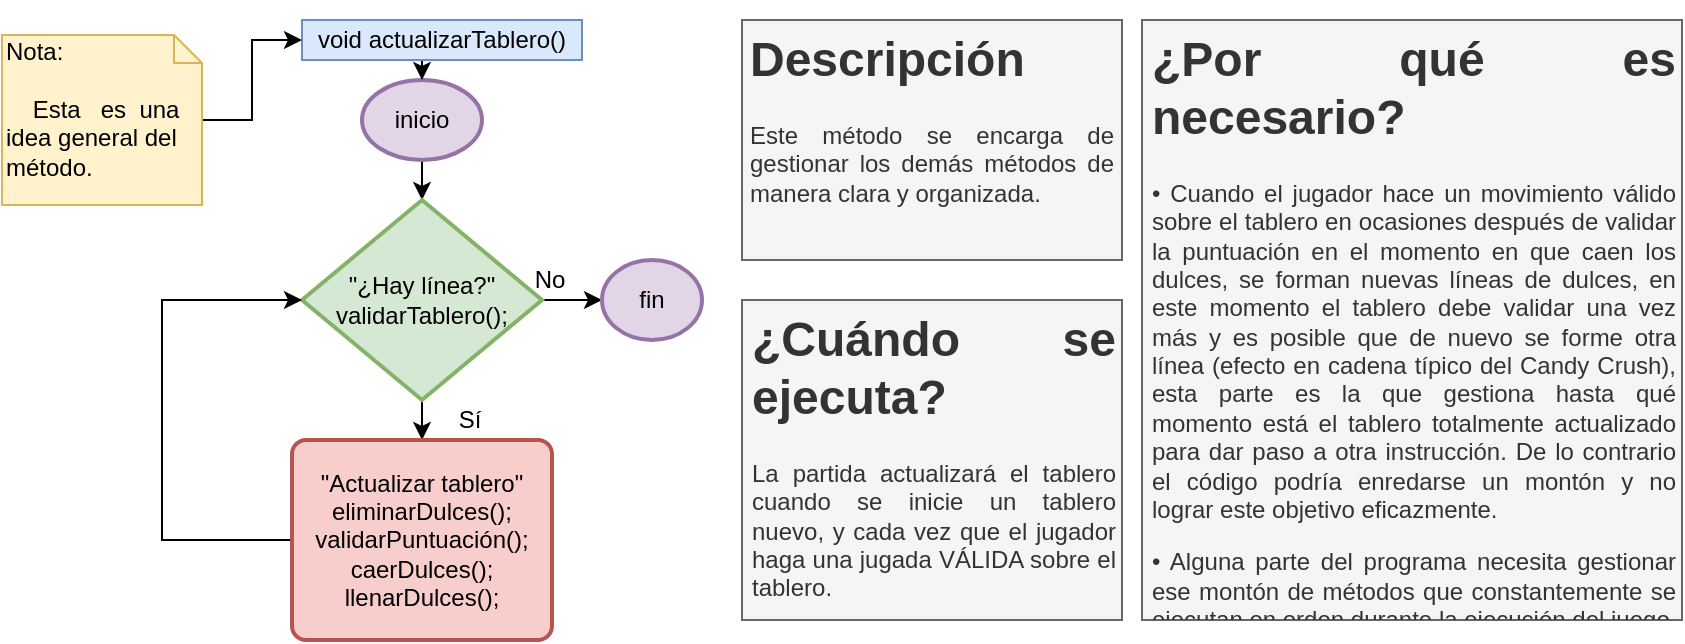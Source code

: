 <mxfile version="13.2.3" type="device"><diagram id="zWAvLxQs5YzUj5vo1nKC" name="Page-1"><mxGraphModel dx="1135" dy="439" grid="1" gridSize="10" guides="1" tooltips="1" connect="1" arrows="1" fold="1" page="1" pageScale="1" pageWidth="827" pageHeight="1169" math="0" shadow="0"><root><mxCell id="0"/><mxCell id="1" parent="0"/><mxCell id="nCKwuROosJo432wL5TP2-6" style="edgeStyle=orthogonalEdgeStyle;rounded=0;orthogonalLoop=1;jettySize=auto;html=1;exitX=0.5;exitY=1;exitDx=0;exitDy=0;exitPerimeter=0;entryX=0.5;entryY=0;entryDx=0;entryDy=0;entryPerimeter=0;" edge="1" parent="1" source="nCKwuROosJo432wL5TP2-2" target="nCKwuROosJo432wL5TP2-3"><mxGeometry relative="1" as="geometry"/></mxCell><mxCell id="nCKwuROosJo432wL5TP2-2" value="inicio" style="strokeWidth=2;html=1;shape=mxgraph.flowchart.start_1;whiteSpace=wrap;fillColor=#e1d5e7;strokeColor=#9673a6;" vertex="1" parent="1"><mxGeometry x="190" y="70" width="60" height="40" as="geometry"/></mxCell><mxCell id="nCKwuROosJo432wL5TP2-7" style="edgeStyle=orthogonalEdgeStyle;rounded=0;orthogonalLoop=1;jettySize=auto;html=1;exitX=0.5;exitY=1;exitDx=0;exitDy=0;exitPerimeter=0;entryX=0.5;entryY=0;entryDx=0;entryDy=0;" edge="1" parent="1" source="nCKwuROosJo432wL5TP2-3" target="nCKwuROosJo432wL5TP2-5"><mxGeometry relative="1" as="geometry"/></mxCell><mxCell id="nCKwuROosJo432wL5TP2-8" style="edgeStyle=orthogonalEdgeStyle;rounded=0;orthogonalLoop=1;jettySize=auto;html=1;" edge="1" parent="1" source="nCKwuROosJo432wL5TP2-3" target="nCKwuROosJo432wL5TP2-4"><mxGeometry relative="1" as="geometry"/></mxCell><mxCell id="nCKwuROosJo432wL5TP2-3" value="&quot;¿Hay línea?&quot;&lt;br&gt;validarTablero();" style="strokeWidth=2;html=1;shape=mxgraph.flowchart.decision;whiteSpace=wrap;fillColor=#d5e8d4;strokeColor=#82b366;" vertex="1" parent="1"><mxGeometry x="160" y="130" width="120" height="100" as="geometry"/></mxCell><mxCell id="nCKwuROosJo432wL5TP2-4" value="fin" style="strokeWidth=2;html=1;shape=mxgraph.flowchart.start_1;whiteSpace=wrap;fillColor=#e1d5e7;strokeColor=#9673a6;" vertex="1" parent="1"><mxGeometry x="310" y="160" width="50" height="40" as="geometry"/></mxCell><mxCell id="nCKwuROosJo432wL5TP2-9" style="edgeStyle=orthogonalEdgeStyle;rounded=0;orthogonalLoop=1;jettySize=auto;html=1;" edge="1" parent="1" source="nCKwuROosJo432wL5TP2-5" target="nCKwuROosJo432wL5TP2-3"><mxGeometry relative="1" as="geometry"><Array as="points"><mxPoint x="90" y="300"/><mxPoint x="90" y="180"/></Array></mxGeometry></mxCell><mxCell id="nCKwuROosJo432wL5TP2-5" value="&quot;Actualizar tablero&quot;&lt;br&gt;eliminarDulces();&lt;br&gt;validarPuntuación();&lt;br&gt;caerDulces();&lt;br&gt;llenarDulces();" style="rounded=1;whiteSpace=wrap;html=1;absoluteArcSize=1;arcSize=14;strokeWidth=2;fillColor=#f8cecc;strokeColor=#b85450;" vertex="1" parent="1"><mxGeometry x="155" y="250" width="130" height="100" as="geometry"/></mxCell><mxCell id="nCKwuROosJo432wL5TP2-10" value="No" style="text;html=1;strokeColor=none;fillColor=none;align=center;verticalAlign=middle;whiteSpace=wrap;rounded=0;" vertex="1" parent="1"><mxGeometry x="264" y="160" width="40" height="20" as="geometry"/></mxCell><mxCell id="nCKwuROosJo432wL5TP2-11" value="Sí" style="text;html=1;strokeColor=none;fillColor=none;align=center;verticalAlign=middle;whiteSpace=wrap;rounded=0;" vertex="1" parent="1"><mxGeometry x="224" y="230" width="40" height="20" as="geometry"/></mxCell><mxCell id="nCKwuROosJo432wL5TP2-17" style="edgeStyle=orthogonalEdgeStyle;rounded=0;orthogonalLoop=1;jettySize=auto;html=1;exitX=0.5;exitY=1;exitDx=0;exitDy=0;entryX=0.5;entryY=0;entryDx=0;entryDy=0;entryPerimeter=0;" edge="1" parent="1" source="nCKwuROosJo432wL5TP2-12" target="nCKwuROosJo432wL5TP2-2"><mxGeometry relative="1" as="geometry"/></mxCell><mxCell id="nCKwuROosJo432wL5TP2-12" value="void actualizarTablero()" style="text;html=1;align=center;verticalAlign=middle;whiteSpace=wrap;rounded=0;fillColor=#dae8fc;strokeColor=#6c8ebf;" vertex="1" parent="1"><mxGeometry x="160" y="40" width="140" height="20" as="geometry"/></mxCell><mxCell id="nCKwuROosJo432wL5TP2-16" style="edgeStyle=orthogonalEdgeStyle;rounded=0;orthogonalLoop=1;jettySize=auto;html=1;" edge="1" parent="1" source="nCKwuROosJo432wL5TP2-15" target="nCKwuROosJo432wL5TP2-12"><mxGeometry relative="1" as="geometry"/></mxCell><mxCell id="nCKwuROosJo432wL5TP2-15" value="Nota:&lt;br&gt;&lt;br&gt;&amp;nbsp; &amp;nbsp; Esta&amp;nbsp; &amp;nbsp;es&amp;nbsp; una idea general del método." style="shape=note;whiteSpace=wrap;html=1;size=14;verticalAlign=top;align=left;spacingTop=-6;fillColor=#fff2cc;strokeColor=#d6b656;" vertex="1" parent="1"><mxGeometry x="10" y="47.5" width="100" height="85" as="geometry"/></mxCell><mxCell id="nCKwuROosJo432wL5TP2-19" value="&lt;h1 style=&quot;text-align: justify&quot;&gt;Descripción&lt;/h1&gt;&lt;p style=&quot;text-align: justify&quot;&gt;Este método se encarga de gestionar los demás métodos de manera clara y organizada.&lt;/p&gt;" style="text;html=1;strokeColor=#666666;fillColor=#f5f5f5;spacing=5;spacingTop=-20;whiteSpace=wrap;overflow=hidden;rounded=0;fontColor=#333333;align=center;" vertex="1" parent="1"><mxGeometry x="380" y="40" width="190" height="120" as="geometry"/></mxCell><mxCell id="nCKwuROosJo432wL5TP2-20" value="&lt;h1 style=&quot;text-align: justify&quot;&gt;¿Cuándo se ejecuta?&lt;/h1&gt;&lt;p style=&quot;text-align: justify&quot;&gt;La partida actualizará el tablero cuando se inicie un tablero nuevo, y cada vez que el jugador haga una jugada VÁLIDA sobre el tablero.&lt;/p&gt;" style="text;html=1;strokeColor=#666666;fillColor=#f5f5f5;spacing=5;spacingTop=-20;whiteSpace=wrap;overflow=hidden;rounded=0;fontColor=#333333;" vertex="1" parent="1"><mxGeometry x="380" y="180" width="190" height="160" as="geometry"/></mxCell><mxCell id="nCKwuROosJo432wL5TP2-21" value="&lt;h1 style=&quot;text-align: justify&quot;&gt;¿Por qué es necesario?&lt;/h1&gt;&lt;p style=&quot;text-align: justify&quot;&gt;• Cuando el jugador hace un movimiento válido sobre el tablero en ocasiones después de validar la puntuación en el momento en que caen los dulces, se forman nuevas líneas de dulces, en este momento el tablero debe validar una vez más y es posible que de nuevo se forme otra línea (efecto en cadena típico del Candy Crush), esta parte es la que gestiona hasta qué momento está el tablero totalmente actualizado para dar paso a otra instrucción. De lo contrario el código podría enredarse un montón y no lograr este objetivo eficazmente.&lt;/p&gt;&lt;p style=&quot;text-align: justify&quot;&gt;• Alguna parte del programa necesita gestionar ese montón de métodos que constantemente se ejecutan en orden durante la ejecución del juego&lt;/p&gt;" style="text;html=1;strokeColor=#666666;fillColor=#f5f5f5;spacing=5;spacingTop=-20;whiteSpace=wrap;overflow=hidden;rounded=0;fontColor=#333333;align=left;" vertex="1" parent="1"><mxGeometry x="580" y="40" width="270" height="300" as="geometry"/></mxCell></root></mxGraphModel></diagram></mxfile>